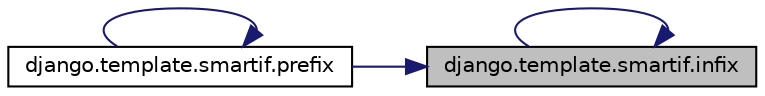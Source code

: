digraph "django.template.smartif.infix"
{
 // LATEX_PDF_SIZE
  edge [fontname="Helvetica",fontsize="10",labelfontname="Helvetica",labelfontsize="10"];
  node [fontname="Helvetica",fontsize="10",shape=record];
  rankdir="RL";
  Node1 [label="django.template.smartif.infix",height=0.2,width=0.4,color="black", fillcolor="grey75", style="filled", fontcolor="black",tooltip=" "];
  Node1 -> Node1 [dir="back",color="midnightblue",fontsize="10",style="solid",fontname="Helvetica"];
  Node1 -> Node2 [dir="back",color="midnightblue",fontsize="10",style="solid",fontname="Helvetica"];
  Node2 [label="django.template.smartif.prefix",height=0.2,width=0.4,color="black", fillcolor="white", style="filled",URL="$de/d69/namespacedjango_1_1template_1_1smartif.html#a84070ef80b955a821fe198613323e622",tooltip=" "];
  Node2 -> Node2 [dir="back",color="midnightblue",fontsize="10",style="solid",fontname="Helvetica"];
}
